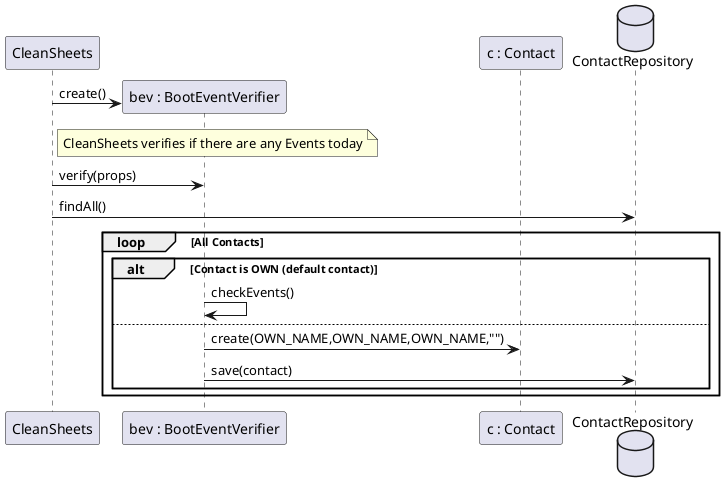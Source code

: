 @startuml core10_01_design2.png
    participant "CleanSheets" as cs
    participant "bev : BootEventVerifier" as bev
    participant "c : Contact" as contact
    database ContactRepository as repo

    create bev

    cs -> bev :create()

    note right of cs
        CleanSheets verifies if there are any Events today
    end note

    cs -> bev : verify(props)

    cs -> repo : findAll()
    loop All Contacts
        alt Contact is OWN (default contact)
            bev -> bev : checkEvents()
        else
            bev -> contact : create(OWN_NAME,OWN_NAME,OWN_NAME,"")
            bev -> repo : save(contact)
        end
    end

@enduml